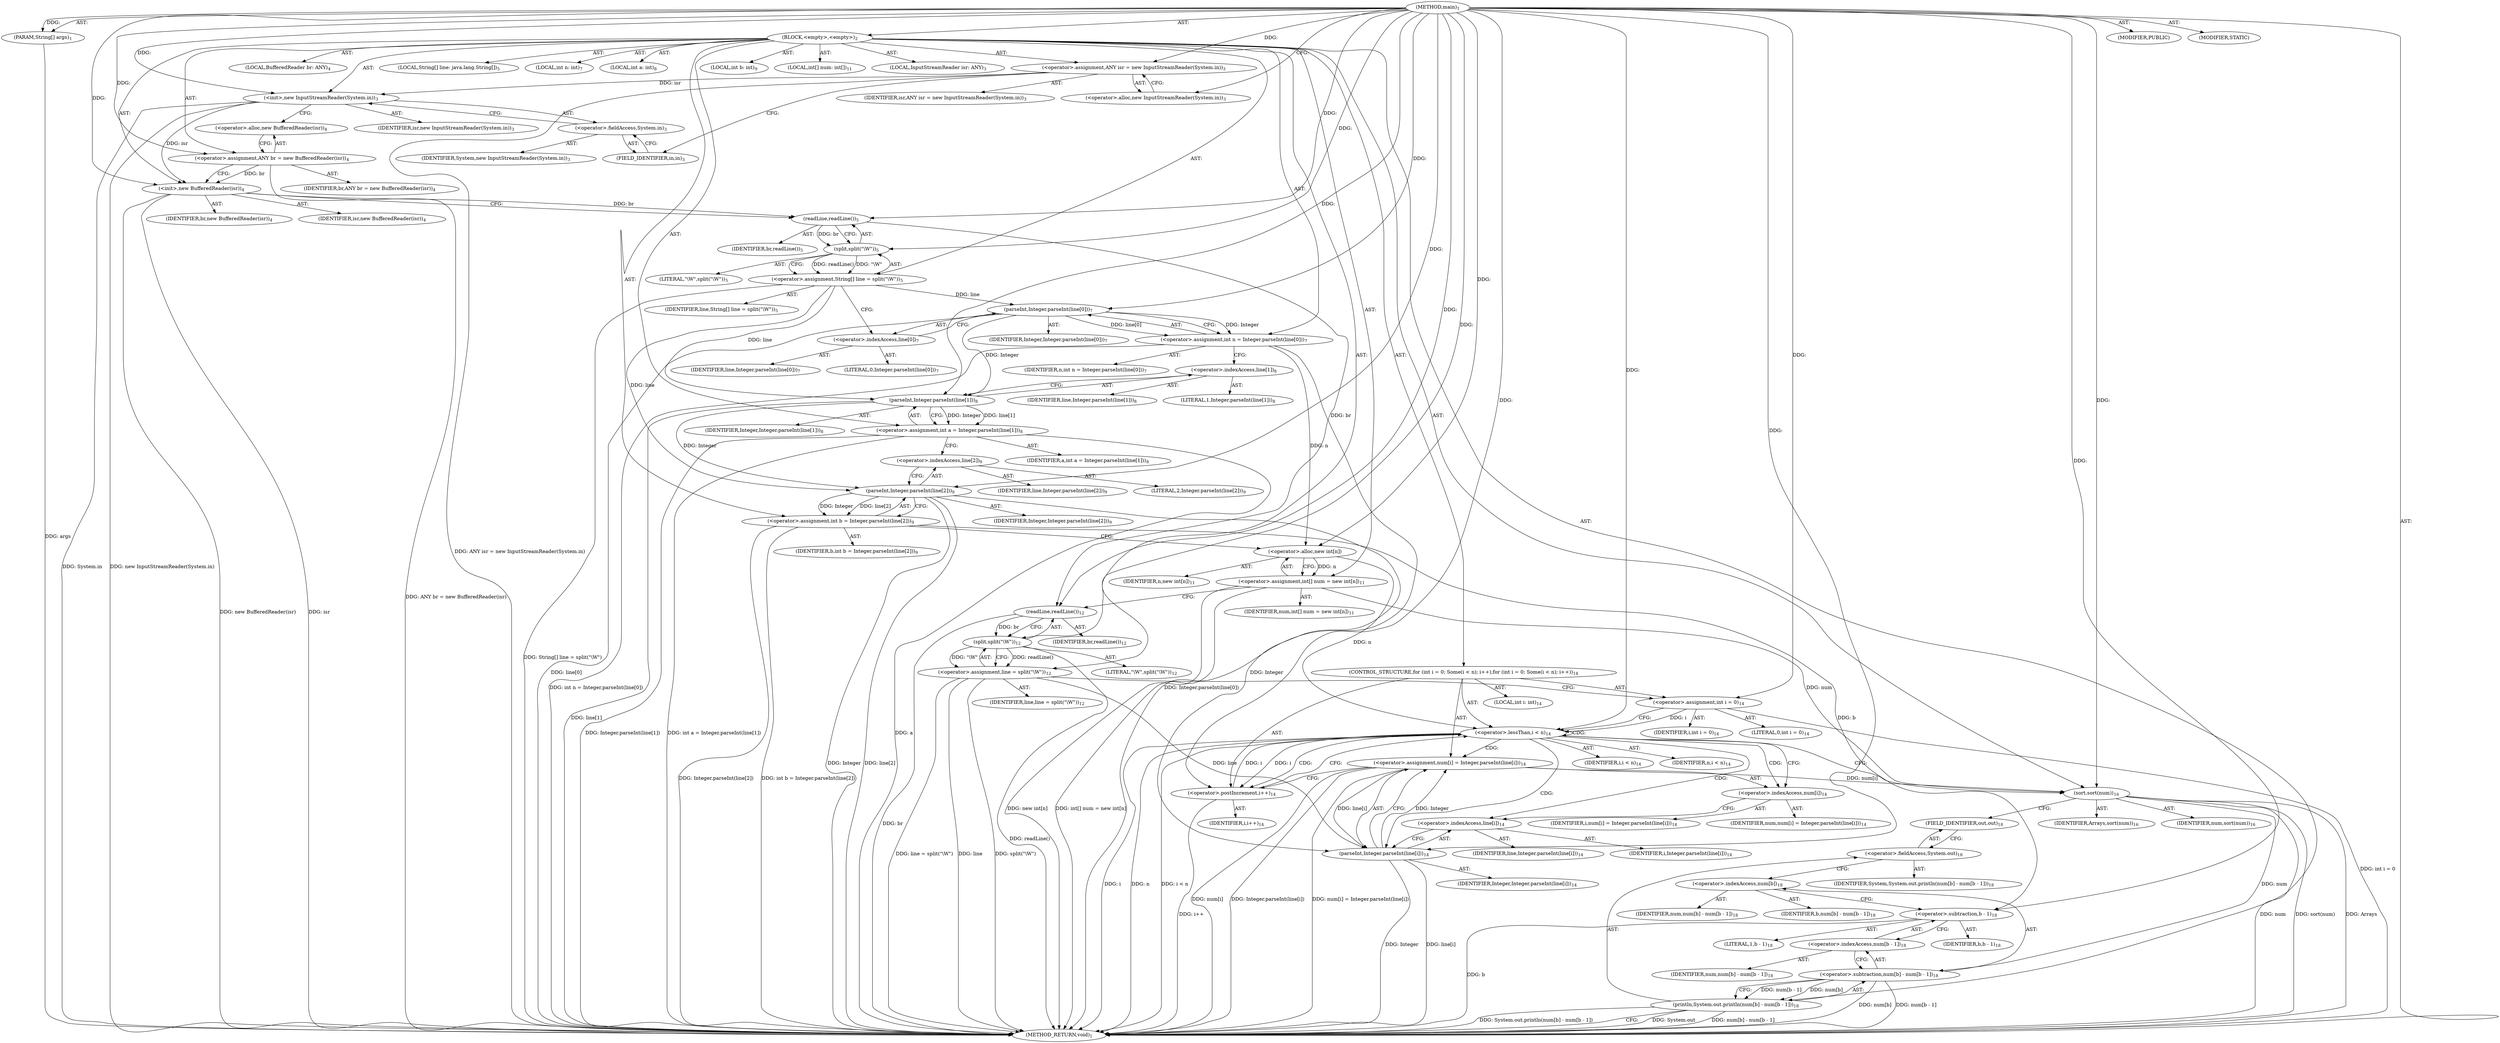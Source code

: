 digraph "main" {  
"21" [label = <(METHOD,main)<SUB>1</SUB>> ]
"22" [label = <(PARAM,String[] args)<SUB>1</SUB>> ]
"23" [label = <(BLOCK,&lt;empty&gt;,&lt;empty&gt;)<SUB>2</SUB>> ]
"4" [label = <(LOCAL,InputStreamReader isr: ANY)<SUB>3</SUB>> ]
"24" [label = <(&lt;operator&gt;.assignment,ANY isr = new InputStreamReader(System.in))<SUB>3</SUB>> ]
"25" [label = <(IDENTIFIER,isr,ANY isr = new InputStreamReader(System.in))<SUB>3</SUB>> ]
"26" [label = <(&lt;operator&gt;.alloc,new InputStreamReader(System.in))<SUB>3</SUB>> ]
"27" [label = <(&lt;init&gt;,new InputStreamReader(System.in))<SUB>3</SUB>> ]
"3" [label = <(IDENTIFIER,isr,new InputStreamReader(System.in))<SUB>3</SUB>> ]
"28" [label = <(&lt;operator&gt;.fieldAccess,System.in)<SUB>3</SUB>> ]
"29" [label = <(IDENTIFIER,System,new InputStreamReader(System.in))<SUB>3</SUB>> ]
"30" [label = <(FIELD_IDENTIFIER,in,in)<SUB>3</SUB>> ]
"6" [label = <(LOCAL,BufferedReader br: ANY)<SUB>4</SUB>> ]
"31" [label = <(&lt;operator&gt;.assignment,ANY br = new BufferedReader(isr))<SUB>4</SUB>> ]
"32" [label = <(IDENTIFIER,br,ANY br = new BufferedReader(isr))<SUB>4</SUB>> ]
"33" [label = <(&lt;operator&gt;.alloc,new BufferedReader(isr))<SUB>4</SUB>> ]
"34" [label = <(&lt;init&gt;,new BufferedReader(isr))<SUB>4</SUB>> ]
"5" [label = <(IDENTIFIER,br,new BufferedReader(isr))<SUB>4</SUB>> ]
"35" [label = <(IDENTIFIER,isr,new BufferedReader(isr))<SUB>4</SUB>> ]
"36" [label = <(LOCAL,String[] line: java.lang.String[])<SUB>5</SUB>> ]
"37" [label = <(&lt;operator&gt;.assignment,String[] line = split(&quot;\\W&quot;))<SUB>5</SUB>> ]
"38" [label = <(IDENTIFIER,line,String[] line = split(&quot;\\W&quot;))<SUB>5</SUB>> ]
"39" [label = <(split,split(&quot;\\W&quot;))<SUB>5</SUB>> ]
"40" [label = <(readLine,readLine())<SUB>5</SUB>> ]
"41" [label = <(IDENTIFIER,br,readLine())<SUB>5</SUB>> ]
"42" [label = <(LITERAL,&quot;\\W&quot;,split(&quot;\\W&quot;))<SUB>5</SUB>> ]
"43" [label = <(LOCAL,int n: int)<SUB>7</SUB>> ]
"44" [label = <(&lt;operator&gt;.assignment,int n = Integer.parseInt(line[0]))<SUB>7</SUB>> ]
"45" [label = <(IDENTIFIER,n,int n = Integer.parseInt(line[0]))<SUB>7</SUB>> ]
"46" [label = <(parseInt,Integer.parseInt(line[0]))<SUB>7</SUB>> ]
"47" [label = <(IDENTIFIER,Integer,Integer.parseInt(line[0]))<SUB>7</SUB>> ]
"48" [label = <(&lt;operator&gt;.indexAccess,line[0])<SUB>7</SUB>> ]
"49" [label = <(IDENTIFIER,line,Integer.parseInt(line[0]))<SUB>7</SUB>> ]
"50" [label = <(LITERAL,0,Integer.parseInt(line[0]))<SUB>7</SUB>> ]
"51" [label = <(LOCAL,int a: int)<SUB>8</SUB>> ]
"52" [label = <(&lt;operator&gt;.assignment,int a = Integer.parseInt(line[1]))<SUB>8</SUB>> ]
"53" [label = <(IDENTIFIER,a,int a = Integer.parseInt(line[1]))<SUB>8</SUB>> ]
"54" [label = <(parseInt,Integer.parseInt(line[1]))<SUB>8</SUB>> ]
"55" [label = <(IDENTIFIER,Integer,Integer.parseInt(line[1]))<SUB>8</SUB>> ]
"56" [label = <(&lt;operator&gt;.indexAccess,line[1])<SUB>8</SUB>> ]
"57" [label = <(IDENTIFIER,line,Integer.parseInt(line[1]))<SUB>8</SUB>> ]
"58" [label = <(LITERAL,1,Integer.parseInt(line[1]))<SUB>8</SUB>> ]
"59" [label = <(LOCAL,int b: int)<SUB>9</SUB>> ]
"60" [label = <(&lt;operator&gt;.assignment,int b = Integer.parseInt(line[2]))<SUB>9</SUB>> ]
"61" [label = <(IDENTIFIER,b,int b = Integer.parseInt(line[2]))<SUB>9</SUB>> ]
"62" [label = <(parseInt,Integer.parseInt(line[2]))<SUB>9</SUB>> ]
"63" [label = <(IDENTIFIER,Integer,Integer.parseInt(line[2]))<SUB>9</SUB>> ]
"64" [label = <(&lt;operator&gt;.indexAccess,line[2])<SUB>9</SUB>> ]
"65" [label = <(IDENTIFIER,line,Integer.parseInt(line[2]))<SUB>9</SUB>> ]
"66" [label = <(LITERAL,2,Integer.parseInt(line[2]))<SUB>9</SUB>> ]
"67" [label = <(LOCAL,int[] num: int[])<SUB>11</SUB>> ]
"68" [label = <(&lt;operator&gt;.assignment,int[] num = new int[n])<SUB>11</SUB>> ]
"69" [label = <(IDENTIFIER,num,int[] num = new int[n])<SUB>11</SUB>> ]
"70" [label = <(&lt;operator&gt;.alloc,new int[n])> ]
"71" [label = <(IDENTIFIER,n,new int[n])<SUB>11</SUB>> ]
"72" [label = <(&lt;operator&gt;.assignment,line = split(&quot;\\W&quot;))<SUB>12</SUB>> ]
"73" [label = <(IDENTIFIER,line,line = split(&quot;\\W&quot;))<SUB>12</SUB>> ]
"74" [label = <(split,split(&quot;\\W&quot;))<SUB>12</SUB>> ]
"75" [label = <(readLine,readLine())<SUB>12</SUB>> ]
"76" [label = <(IDENTIFIER,br,readLine())<SUB>12</SUB>> ]
"77" [label = <(LITERAL,&quot;\\W&quot;,split(&quot;\\W&quot;))<SUB>12</SUB>> ]
"78" [label = <(CONTROL_STRUCTURE,for (int i = 0; Some(i &lt; n); i++),for (int i = 0; Some(i &lt; n); i++))<SUB>14</SUB>> ]
"79" [label = <(LOCAL,int i: int)<SUB>14</SUB>> ]
"80" [label = <(&lt;operator&gt;.assignment,int i = 0)<SUB>14</SUB>> ]
"81" [label = <(IDENTIFIER,i,int i = 0)<SUB>14</SUB>> ]
"82" [label = <(LITERAL,0,int i = 0)<SUB>14</SUB>> ]
"83" [label = <(&lt;operator&gt;.lessThan,i &lt; n)<SUB>14</SUB>> ]
"84" [label = <(IDENTIFIER,i,i &lt; n)<SUB>14</SUB>> ]
"85" [label = <(IDENTIFIER,n,i &lt; n)<SUB>14</SUB>> ]
"86" [label = <(&lt;operator&gt;.postIncrement,i++)<SUB>14</SUB>> ]
"87" [label = <(IDENTIFIER,i,i++)<SUB>14</SUB>> ]
"88" [label = <(&lt;operator&gt;.assignment,num[i] = Integer.parseInt(line[i]))<SUB>14</SUB>> ]
"89" [label = <(&lt;operator&gt;.indexAccess,num[i])<SUB>14</SUB>> ]
"90" [label = <(IDENTIFIER,num,num[i] = Integer.parseInt(line[i]))<SUB>14</SUB>> ]
"91" [label = <(IDENTIFIER,i,num[i] = Integer.parseInt(line[i]))<SUB>14</SUB>> ]
"92" [label = <(parseInt,Integer.parseInt(line[i]))<SUB>14</SUB>> ]
"93" [label = <(IDENTIFIER,Integer,Integer.parseInt(line[i]))<SUB>14</SUB>> ]
"94" [label = <(&lt;operator&gt;.indexAccess,line[i])<SUB>14</SUB>> ]
"95" [label = <(IDENTIFIER,line,Integer.parseInt(line[i]))<SUB>14</SUB>> ]
"96" [label = <(IDENTIFIER,i,Integer.parseInt(line[i]))<SUB>14</SUB>> ]
"97" [label = <(sort,sort(num))<SUB>16</SUB>> ]
"98" [label = <(IDENTIFIER,Arrays,sort(num))<SUB>16</SUB>> ]
"99" [label = <(IDENTIFIER,num,sort(num))<SUB>16</SUB>> ]
"100" [label = <(println,System.out.println(num[b] - num[b - 1]))<SUB>18</SUB>> ]
"101" [label = <(&lt;operator&gt;.fieldAccess,System.out)<SUB>18</SUB>> ]
"102" [label = <(IDENTIFIER,System,System.out.println(num[b] - num[b - 1]))<SUB>18</SUB>> ]
"103" [label = <(FIELD_IDENTIFIER,out,out)<SUB>18</SUB>> ]
"104" [label = <(&lt;operator&gt;.subtraction,num[b] - num[b - 1])<SUB>18</SUB>> ]
"105" [label = <(&lt;operator&gt;.indexAccess,num[b])<SUB>18</SUB>> ]
"106" [label = <(IDENTIFIER,num,num[b] - num[b - 1])<SUB>18</SUB>> ]
"107" [label = <(IDENTIFIER,b,num[b] - num[b - 1])<SUB>18</SUB>> ]
"108" [label = <(&lt;operator&gt;.indexAccess,num[b - 1])<SUB>18</SUB>> ]
"109" [label = <(IDENTIFIER,num,num[b] - num[b - 1])<SUB>18</SUB>> ]
"110" [label = <(&lt;operator&gt;.subtraction,b - 1)<SUB>18</SUB>> ]
"111" [label = <(IDENTIFIER,b,b - 1)<SUB>18</SUB>> ]
"112" [label = <(LITERAL,1,b - 1)<SUB>18</SUB>> ]
"113" [label = <(MODIFIER,PUBLIC)> ]
"114" [label = <(MODIFIER,STATIC)> ]
"115" [label = <(METHOD_RETURN,void)<SUB>1</SUB>> ]
  "21" -> "22"  [ label = "AST: "] 
  "21" -> "23"  [ label = "AST: "] 
  "21" -> "113"  [ label = "AST: "] 
  "21" -> "114"  [ label = "AST: "] 
  "21" -> "115"  [ label = "AST: "] 
  "23" -> "4"  [ label = "AST: "] 
  "23" -> "24"  [ label = "AST: "] 
  "23" -> "27"  [ label = "AST: "] 
  "23" -> "6"  [ label = "AST: "] 
  "23" -> "31"  [ label = "AST: "] 
  "23" -> "34"  [ label = "AST: "] 
  "23" -> "36"  [ label = "AST: "] 
  "23" -> "37"  [ label = "AST: "] 
  "23" -> "43"  [ label = "AST: "] 
  "23" -> "44"  [ label = "AST: "] 
  "23" -> "51"  [ label = "AST: "] 
  "23" -> "52"  [ label = "AST: "] 
  "23" -> "59"  [ label = "AST: "] 
  "23" -> "60"  [ label = "AST: "] 
  "23" -> "67"  [ label = "AST: "] 
  "23" -> "68"  [ label = "AST: "] 
  "23" -> "72"  [ label = "AST: "] 
  "23" -> "78"  [ label = "AST: "] 
  "23" -> "97"  [ label = "AST: "] 
  "23" -> "100"  [ label = "AST: "] 
  "24" -> "25"  [ label = "AST: "] 
  "24" -> "26"  [ label = "AST: "] 
  "27" -> "3"  [ label = "AST: "] 
  "27" -> "28"  [ label = "AST: "] 
  "28" -> "29"  [ label = "AST: "] 
  "28" -> "30"  [ label = "AST: "] 
  "31" -> "32"  [ label = "AST: "] 
  "31" -> "33"  [ label = "AST: "] 
  "34" -> "5"  [ label = "AST: "] 
  "34" -> "35"  [ label = "AST: "] 
  "37" -> "38"  [ label = "AST: "] 
  "37" -> "39"  [ label = "AST: "] 
  "39" -> "40"  [ label = "AST: "] 
  "39" -> "42"  [ label = "AST: "] 
  "40" -> "41"  [ label = "AST: "] 
  "44" -> "45"  [ label = "AST: "] 
  "44" -> "46"  [ label = "AST: "] 
  "46" -> "47"  [ label = "AST: "] 
  "46" -> "48"  [ label = "AST: "] 
  "48" -> "49"  [ label = "AST: "] 
  "48" -> "50"  [ label = "AST: "] 
  "52" -> "53"  [ label = "AST: "] 
  "52" -> "54"  [ label = "AST: "] 
  "54" -> "55"  [ label = "AST: "] 
  "54" -> "56"  [ label = "AST: "] 
  "56" -> "57"  [ label = "AST: "] 
  "56" -> "58"  [ label = "AST: "] 
  "60" -> "61"  [ label = "AST: "] 
  "60" -> "62"  [ label = "AST: "] 
  "62" -> "63"  [ label = "AST: "] 
  "62" -> "64"  [ label = "AST: "] 
  "64" -> "65"  [ label = "AST: "] 
  "64" -> "66"  [ label = "AST: "] 
  "68" -> "69"  [ label = "AST: "] 
  "68" -> "70"  [ label = "AST: "] 
  "70" -> "71"  [ label = "AST: "] 
  "72" -> "73"  [ label = "AST: "] 
  "72" -> "74"  [ label = "AST: "] 
  "74" -> "75"  [ label = "AST: "] 
  "74" -> "77"  [ label = "AST: "] 
  "75" -> "76"  [ label = "AST: "] 
  "78" -> "79"  [ label = "AST: "] 
  "78" -> "80"  [ label = "AST: "] 
  "78" -> "83"  [ label = "AST: "] 
  "78" -> "86"  [ label = "AST: "] 
  "78" -> "88"  [ label = "AST: "] 
  "80" -> "81"  [ label = "AST: "] 
  "80" -> "82"  [ label = "AST: "] 
  "83" -> "84"  [ label = "AST: "] 
  "83" -> "85"  [ label = "AST: "] 
  "86" -> "87"  [ label = "AST: "] 
  "88" -> "89"  [ label = "AST: "] 
  "88" -> "92"  [ label = "AST: "] 
  "89" -> "90"  [ label = "AST: "] 
  "89" -> "91"  [ label = "AST: "] 
  "92" -> "93"  [ label = "AST: "] 
  "92" -> "94"  [ label = "AST: "] 
  "94" -> "95"  [ label = "AST: "] 
  "94" -> "96"  [ label = "AST: "] 
  "97" -> "98"  [ label = "AST: "] 
  "97" -> "99"  [ label = "AST: "] 
  "100" -> "101"  [ label = "AST: "] 
  "100" -> "104"  [ label = "AST: "] 
  "101" -> "102"  [ label = "AST: "] 
  "101" -> "103"  [ label = "AST: "] 
  "104" -> "105"  [ label = "AST: "] 
  "104" -> "108"  [ label = "AST: "] 
  "105" -> "106"  [ label = "AST: "] 
  "105" -> "107"  [ label = "AST: "] 
  "108" -> "109"  [ label = "AST: "] 
  "108" -> "110"  [ label = "AST: "] 
  "110" -> "111"  [ label = "AST: "] 
  "110" -> "112"  [ label = "AST: "] 
  "24" -> "30"  [ label = "CFG: "] 
  "27" -> "33"  [ label = "CFG: "] 
  "31" -> "34"  [ label = "CFG: "] 
  "34" -> "40"  [ label = "CFG: "] 
  "37" -> "48"  [ label = "CFG: "] 
  "44" -> "56"  [ label = "CFG: "] 
  "52" -> "64"  [ label = "CFG: "] 
  "60" -> "70"  [ label = "CFG: "] 
  "68" -> "75"  [ label = "CFG: "] 
  "72" -> "80"  [ label = "CFG: "] 
  "97" -> "103"  [ label = "CFG: "] 
  "100" -> "115"  [ label = "CFG: "] 
  "26" -> "24"  [ label = "CFG: "] 
  "28" -> "27"  [ label = "CFG: "] 
  "33" -> "31"  [ label = "CFG: "] 
  "39" -> "37"  [ label = "CFG: "] 
  "46" -> "44"  [ label = "CFG: "] 
  "54" -> "52"  [ label = "CFG: "] 
  "62" -> "60"  [ label = "CFG: "] 
  "70" -> "68"  [ label = "CFG: "] 
  "74" -> "72"  [ label = "CFG: "] 
  "80" -> "83"  [ label = "CFG: "] 
  "83" -> "89"  [ label = "CFG: "] 
  "83" -> "97"  [ label = "CFG: "] 
  "86" -> "83"  [ label = "CFG: "] 
  "88" -> "86"  [ label = "CFG: "] 
  "101" -> "105"  [ label = "CFG: "] 
  "104" -> "100"  [ label = "CFG: "] 
  "30" -> "28"  [ label = "CFG: "] 
  "40" -> "39"  [ label = "CFG: "] 
  "48" -> "46"  [ label = "CFG: "] 
  "56" -> "54"  [ label = "CFG: "] 
  "64" -> "62"  [ label = "CFG: "] 
  "75" -> "74"  [ label = "CFG: "] 
  "89" -> "94"  [ label = "CFG: "] 
  "92" -> "88"  [ label = "CFG: "] 
  "103" -> "101"  [ label = "CFG: "] 
  "105" -> "110"  [ label = "CFG: "] 
  "108" -> "104"  [ label = "CFG: "] 
  "94" -> "92"  [ label = "CFG: "] 
  "110" -> "108"  [ label = "CFG: "] 
  "21" -> "26"  [ label = "CFG: "] 
  "22" -> "115"  [ label = "DDG: args"] 
  "24" -> "115"  [ label = "DDG: ANY isr = new InputStreamReader(System.in)"] 
  "27" -> "115"  [ label = "DDG: System.in"] 
  "27" -> "115"  [ label = "DDG: new InputStreamReader(System.in)"] 
  "31" -> "115"  [ label = "DDG: ANY br = new BufferedReader(isr)"] 
  "34" -> "115"  [ label = "DDG: isr"] 
  "34" -> "115"  [ label = "DDG: new BufferedReader(isr)"] 
  "37" -> "115"  [ label = "DDG: String[] line = split(&quot;\\W&quot;)"] 
  "46" -> "115"  [ label = "DDG: line[0]"] 
  "44" -> "115"  [ label = "DDG: Integer.parseInt(line[0])"] 
  "44" -> "115"  [ label = "DDG: int n = Integer.parseInt(line[0])"] 
  "52" -> "115"  [ label = "DDG: a"] 
  "54" -> "115"  [ label = "DDG: line[1]"] 
  "52" -> "115"  [ label = "DDG: Integer.parseInt(line[1])"] 
  "52" -> "115"  [ label = "DDG: int a = Integer.parseInt(line[1])"] 
  "62" -> "115"  [ label = "DDG: Integer"] 
  "62" -> "115"  [ label = "DDG: line[2]"] 
  "60" -> "115"  [ label = "DDG: Integer.parseInt(line[2])"] 
  "60" -> "115"  [ label = "DDG: int b = Integer.parseInt(line[2])"] 
  "68" -> "115"  [ label = "DDG: new int[n]"] 
  "68" -> "115"  [ label = "DDG: int[] num = new int[n]"] 
  "72" -> "115"  [ label = "DDG: line"] 
  "75" -> "115"  [ label = "DDG: br"] 
  "74" -> "115"  [ label = "DDG: readLine()"] 
  "72" -> "115"  [ label = "DDG: split(&quot;\\W&quot;)"] 
  "72" -> "115"  [ label = "DDG: line = split(&quot;\\W&quot;)"] 
  "80" -> "115"  [ label = "DDG: int i = 0"] 
  "83" -> "115"  [ label = "DDG: i"] 
  "83" -> "115"  [ label = "DDG: n"] 
  "83" -> "115"  [ label = "DDG: i &lt; n"] 
  "97" -> "115"  [ label = "DDG: num"] 
  "97" -> "115"  [ label = "DDG: sort(num)"] 
  "100" -> "115"  [ label = "DDG: System.out"] 
  "104" -> "115"  [ label = "DDG: num[b]"] 
  "110" -> "115"  [ label = "DDG: b"] 
  "104" -> "115"  [ label = "DDG: num[b - 1]"] 
  "100" -> "115"  [ label = "DDG: num[b] - num[b - 1]"] 
  "100" -> "115"  [ label = "DDG: System.out.println(num[b] - num[b - 1])"] 
  "88" -> "115"  [ label = "DDG: num[i]"] 
  "92" -> "115"  [ label = "DDG: Integer"] 
  "92" -> "115"  [ label = "DDG: line[i]"] 
  "88" -> "115"  [ label = "DDG: Integer.parseInt(line[i])"] 
  "88" -> "115"  [ label = "DDG: num[i] = Integer.parseInt(line[i])"] 
  "86" -> "115"  [ label = "DDG: i++"] 
  "97" -> "115"  [ label = "DDG: Arrays"] 
  "21" -> "22"  [ label = "DDG: "] 
  "21" -> "24"  [ label = "DDG: "] 
  "21" -> "31"  [ label = "DDG: "] 
  "39" -> "37"  [ label = "DDG: readLine()"] 
  "39" -> "37"  [ label = "DDG: &quot;\\W&quot;"] 
  "46" -> "44"  [ label = "DDG: Integer"] 
  "46" -> "44"  [ label = "DDG: line[0]"] 
  "54" -> "52"  [ label = "DDG: Integer"] 
  "54" -> "52"  [ label = "DDG: line[1]"] 
  "62" -> "60"  [ label = "DDG: Integer"] 
  "62" -> "60"  [ label = "DDG: line[2]"] 
  "70" -> "68"  [ label = "DDG: n"] 
  "74" -> "72"  [ label = "DDG: readLine()"] 
  "74" -> "72"  [ label = "DDG: &quot;\\W&quot;"] 
  "24" -> "27"  [ label = "DDG: isr"] 
  "21" -> "27"  [ label = "DDG: "] 
  "31" -> "34"  [ label = "DDG: br"] 
  "21" -> "34"  [ label = "DDG: "] 
  "27" -> "34"  [ label = "DDG: isr"] 
  "21" -> "80"  [ label = "DDG: "] 
  "92" -> "88"  [ label = "DDG: Integer"] 
  "92" -> "88"  [ label = "DDG: line[i]"] 
  "21" -> "97"  [ label = "DDG: "] 
  "68" -> "97"  [ label = "DDG: num"] 
  "88" -> "97"  [ label = "DDG: num[i]"] 
  "104" -> "100"  [ label = "DDG: num[b]"] 
  "104" -> "100"  [ label = "DDG: num[b - 1]"] 
  "40" -> "39"  [ label = "DDG: br"] 
  "21" -> "39"  [ label = "DDG: "] 
  "21" -> "46"  [ label = "DDG: "] 
  "37" -> "46"  [ label = "DDG: line"] 
  "46" -> "54"  [ label = "DDG: Integer"] 
  "21" -> "54"  [ label = "DDG: "] 
  "37" -> "54"  [ label = "DDG: line"] 
  "54" -> "62"  [ label = "DDG: Integer"] 
  "21" -> "62"  [ label = "DDG: "] 
  "37" -> "62"  [ label = "DDG: line"] 
  "44" -> "70"  [ label = "DDG: n"] 
  "21" -> "70"  [ label = "DDG: "] 
  "75" -> "74"  [ label = "DDG: br"] 
  "21" -> "74"  [ label = "DDG: "] 
  "80" -> "83"  [ label = "DDG: i"] 
  "86" -> "83"  [ label = "DDG: i"] 
  "21" -> "83"  [ label = "DDG: "] 
  "70" -> "83"  [ label = "DDG: n"] 
  "83" -> "86"  [ label = "DDG: i"] 
  "21" -> "86"  [ label = "DDG: "] 
  "97" -> "104"  [ label = "DDG: num"] 
  "34" -> "40"  [ label = "DDG: br"] 
  "21" -> "40"  [ label = "DDG: "] 
  "40" -> "75"  [ label = "DDG: br"] 
  "21" -> "75"  [ label = "DDG: "] 
  "62" -> "92"  [ label = "DDG: Integer"] 
  "21" -> "92"  [ label = "DDG: "] 
  "72" -> "92"  [ label = "DDG: line"] 
  "60" -> "110"  [ label = "DDG: b"] 
  "21" -> "110"  [ label = "DDG: "] 
  "83" -> "94"  [ label = "CDG: "] 
  "83" -> "83"  [ label = "CDG: "] 
  "83" -> "89"  [ label = "CDG: "] 
  "83" -> "88"  [ label = "CDG: "] 
  "83" -> "92"  [ label = "CDG: "] 
  "83" -> "86"  [ label = "CDG: "] 
}
